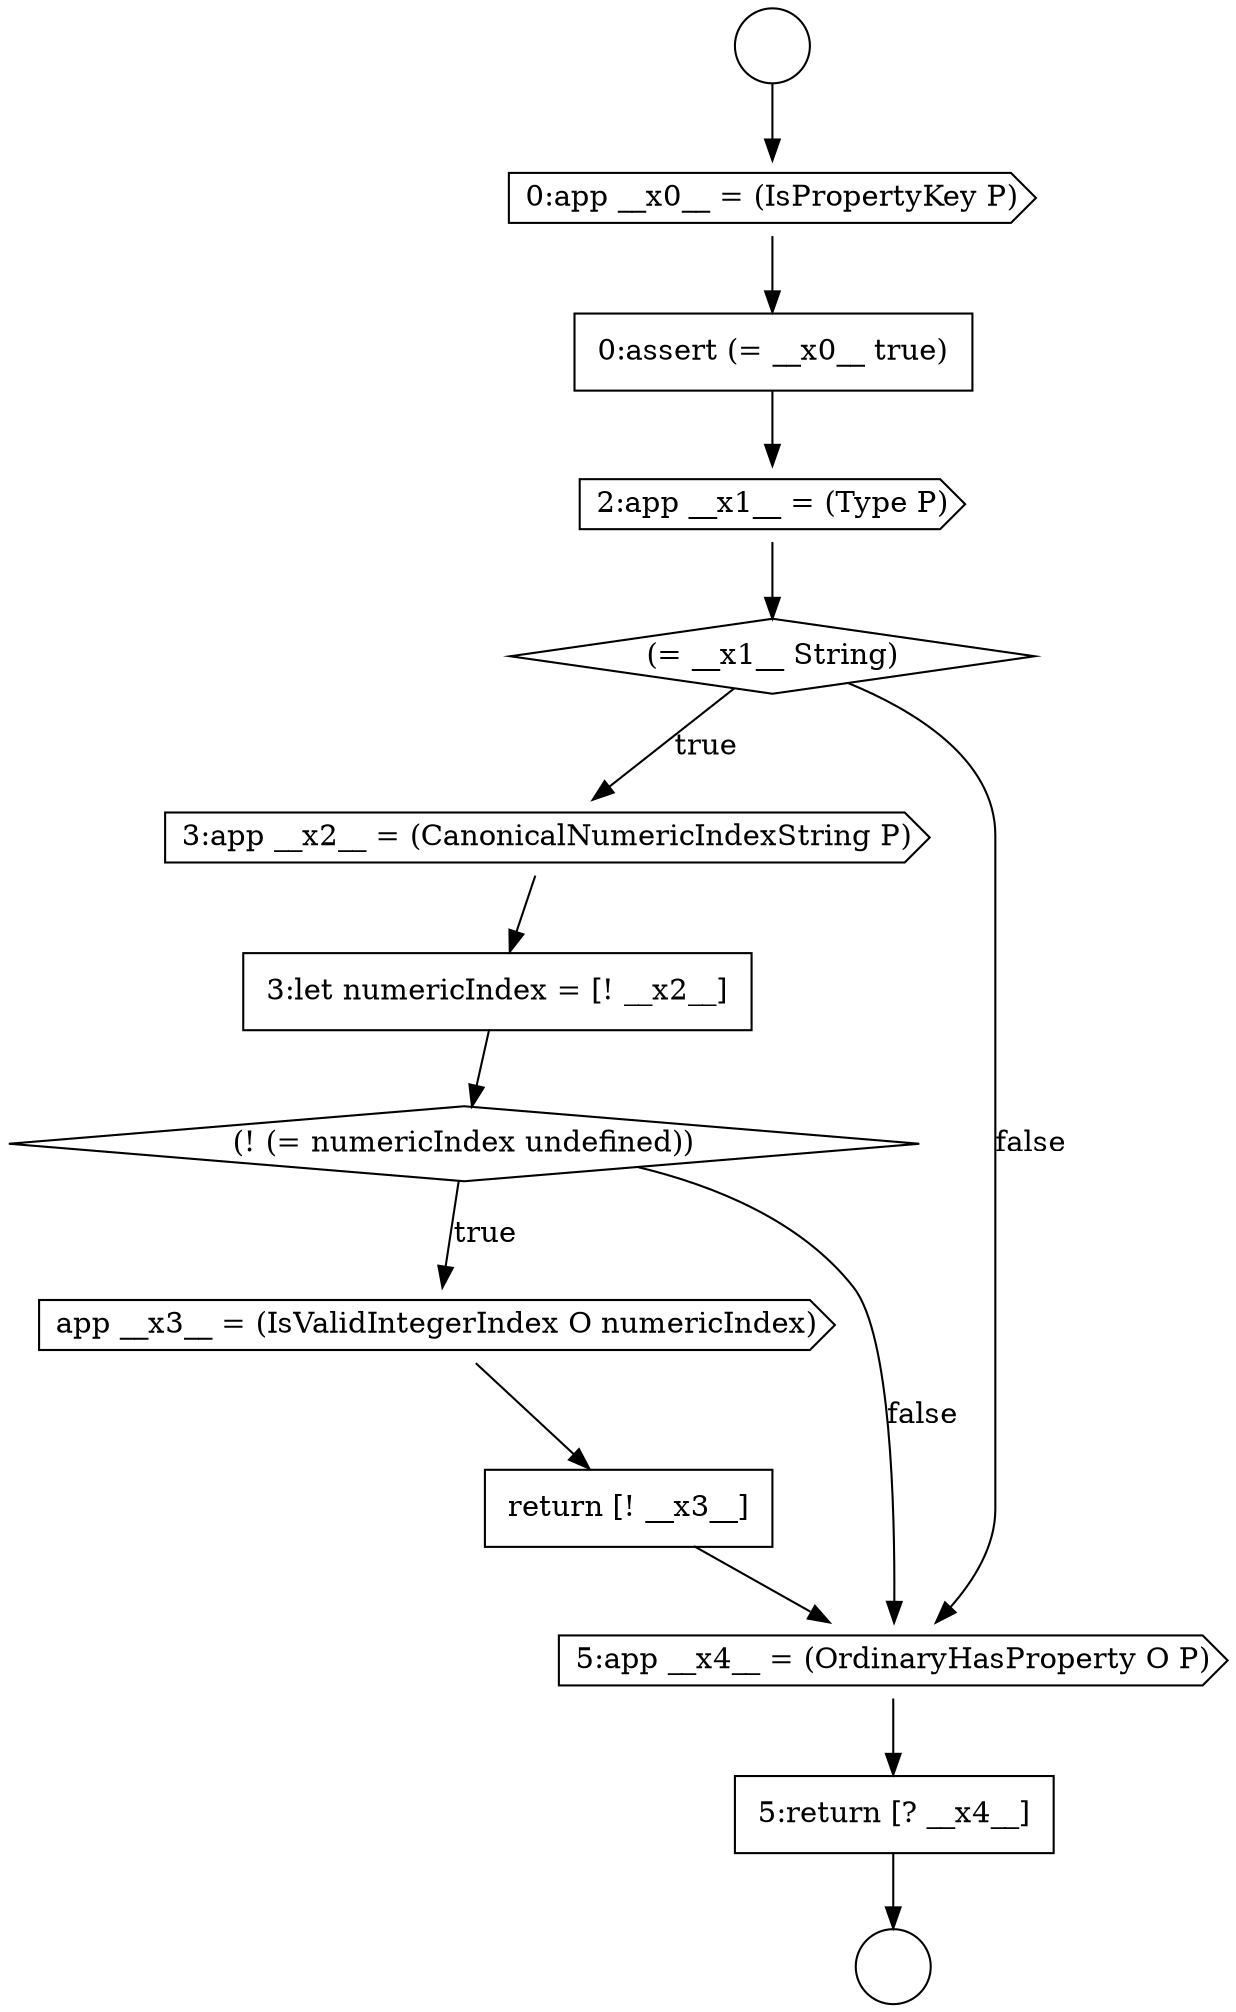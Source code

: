 digraph {
  node2908 [shape=cds, label=<<font color="black">0:app __x0__ = (IsPropertyKey P)</font>> color="black" fillcolor="white" style=filled]
  node2918 [shape=none, margin=0, label=<<font color="black">
    <table border="0" cellborder="1" cellspacing="0" cellpadding="10">
      <tr><td align="left">5:return [? __x4__]</td></tr>
    </table>
  </font>> color="black" fillcolor="white" style=filled]
  node2916 [shape=none, margin=0, label=<<font color="black">
    <table border="0" cellborder="1" cellspacing="0" cellpadding="10">
      <tr><td align="left">return [! __x3__]</td></tr>
    </table>
  </font>> color="black" fillcolor="white" style=filled]
  node2910 [shape=cds, label=<<font color="black">2:app __x1__ = (Type P)</font>> color="black" fillcolor="white" style=filled]
  node2906 [shape=circle label=" " color="black" fillcolor="white" style=filled]
  node2911 [shape=diamond, label=<<font color="black">(= __x1__ String)</font>> color="black" fillcolor="white" style=filled]
  node2914 [shape=diamond, label=<<font color="black">(! (= numericIndex undefined))</font>> color="black" fillcolor="white" style=filled]
  node2907 [shape=circle label=" " color="black" fillcolor="white" style=filled]
  node2913 [shape=none, margin=0, label=<<font color="black">
    <table border="0" cellborder="1" cellspacing="0" cellpadding="10">
      <tr><td align="left">3:let numericIndex = [! __x2__]</td></tr>
    </table>
  </font>> color="black" fillcolor="white" style=filled]
  node2915 [shape=cds, label=<<font color="black">app __x3__ = (IsValidIntegerIndex O numericIndex)</font>> color="black" fillcolor="white" style=filled]
  node2909 [shape=none, margin=0, label=<<font color="black">
    <table border="0" cellborder="1" cellspacing="0" cellpadding="10">
      <tr><td align="left">0:assert (= __x0__ true)</td></tr>
    </table>
  </font>> color="black" fillcolor="white" style=filled]
  node2912 [shape=cds, label=<<font color="black">3:app __x2__ = (CanonicalNumericIndexString P)</font>> color="black" fillcolor="white" style=filled]
  node2917 [shape=cds, label=<<font color="black">5:app __x4__ = (OrdinaryHasProperty O P)</font>> color="black" fillcolor="white" style=filled]
  node2912 -> node2913 [ color="black"]
  node2916 -> node2917 [ color="black"]
  node2908 -> node2909 [ color="black"]
  node2906 -> node2908 [ color="black"]
  node2917 -> node2918 [ color="black"]
  node2915 -> node2916 [ color="black"]
  node2918 -> node2907 [ color="black"]
  node2914 -> node2915 [label=<<font color="black">true</font>> color="black"]
  node2914 -> node2917 [label=<<font color="black">false</font>> color="black"]
  node2913 -> node2914 [ color="black"]
  node2909 -> node2910 [ color="black"]
  node2910 -> node2911 [ color="black"]
  node2911 -> node2912 [label=<<font color="black">true</font>> color="black"]
  node2911 -> node2917 [label=<<font color="black">false</font>> color="black"]
}
